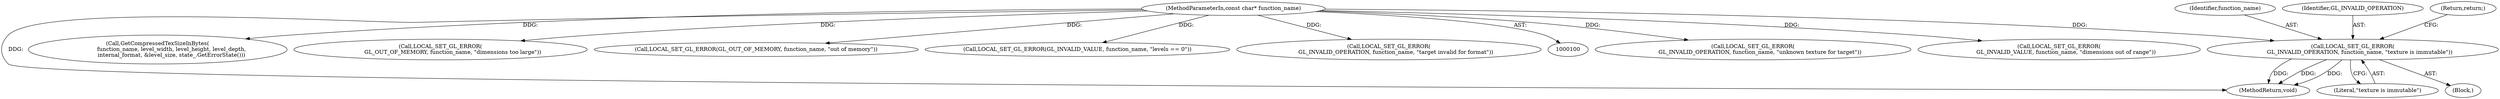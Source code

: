 digraph "0_Chrome_385508dc888ef15d272cdd2705b17996abc519d6_0@pointer" {
"1000206" [label="(Call,LOCAL_SET_GL_ERROR(\n        GL_INVALID_OPERATION, function_name, \"texture is immutable\"))"];
"1000108" [label="(MethodParameterIn,const char* function_name)"];
"1000186" [label="(Call,LOCAL_SET_GL_ERROR(\n        GL_INVALID_OPERATION, function_name, \"unknown texture for target\"))"];
"1000205" [label="(Block,)"];
"1000208" [label="(Identifier,function_name)"];
"1000170" [label="(Call,LOCAL_SET_GL_ERROR(\n        GL_INVALID_VALUE, function_name, \"dimensions out of range\"))"];
"1000206" [label="(Call,LOCAL_SET_GL_ERROR(\n        GL_INVALID_OPERATION, function_name, \"texture is immutable\"))"];
"1000513" [label="(MethodReturn,void)"];
"1000207" [label="(Identifier,GL_INVALID_OPERATION)"];
"1000209" [label="(Literal,\"texture is immutable\")"];
"1000259" [label="(Call,GetCompressedTexSizeInBytes(\n                function_name, level_width, level_height, level_depth,\n                internal_format, &level_size, state_.GetErrorState()))"];
"1000293" [label="(Call,LOCAL_SET_GL_ERROR(\n              GL_OUT_OF_MEMORY, function_name, \"dimensions too large\"))"];
"1000330" [label="(Call,LOCAL_SET_GL_ERROR(GL_OUT_OF_MEMORY, function_name, \"out of memory\"))"];
"1000115" [label="(Call,LOCAL_SET_GL_ERROR(GL_INVALID_VALUE, function_name, \"levels == 0\"))"];
"1000210" [label="(Return,return;)"];
"1000132" [label="(Call,LOCAL_SET_GL_ERROR(\n        GL_INVALID_OPERATION, function_name, \"target invalid for format\"))"];
"1000108" [label="(MethodParameterIn,const char* function_name)"];
"1000206" -> "1000205"  [label="AST: "];
"1000206" -> "1000209"  [label="CFG: "];
"1000207" -> "1000206"  [label="AST: "];
"1000208" -> "1000206"  [label="AST: "];
"1000209" -> "1000206"  [label="AST: "];
"1000210" -> "1000206"  [label="CFG: "];
"1000206" -> "1000513"  [label="DDG: "];
"1000206" -> "1000513"  [label="DDG: "];
"1000206" -> "1000513"  [label="DDG: "];
"1000108" -> "1000206"  [label="DDG: "];
"1000108" -> "1000100"  [label="AST: "];
"1000108" -> "1000513"  [label="DDG: "];
"1000108" -> "1000115"  [label="DDG: "];
"1000108" -> "1000132"  [label="DDG: "];
"1000108" -> "1000170"  [label="DDG: "];
"1000108" -> "1000186"  [label="DDG: "];
"1000108" -> "1000259"  [label="DDG: "];
"1000108" -> "1000293"  [label="DDG: "];
"1000108" -> "1000330"  [label="DDG: "];
}
